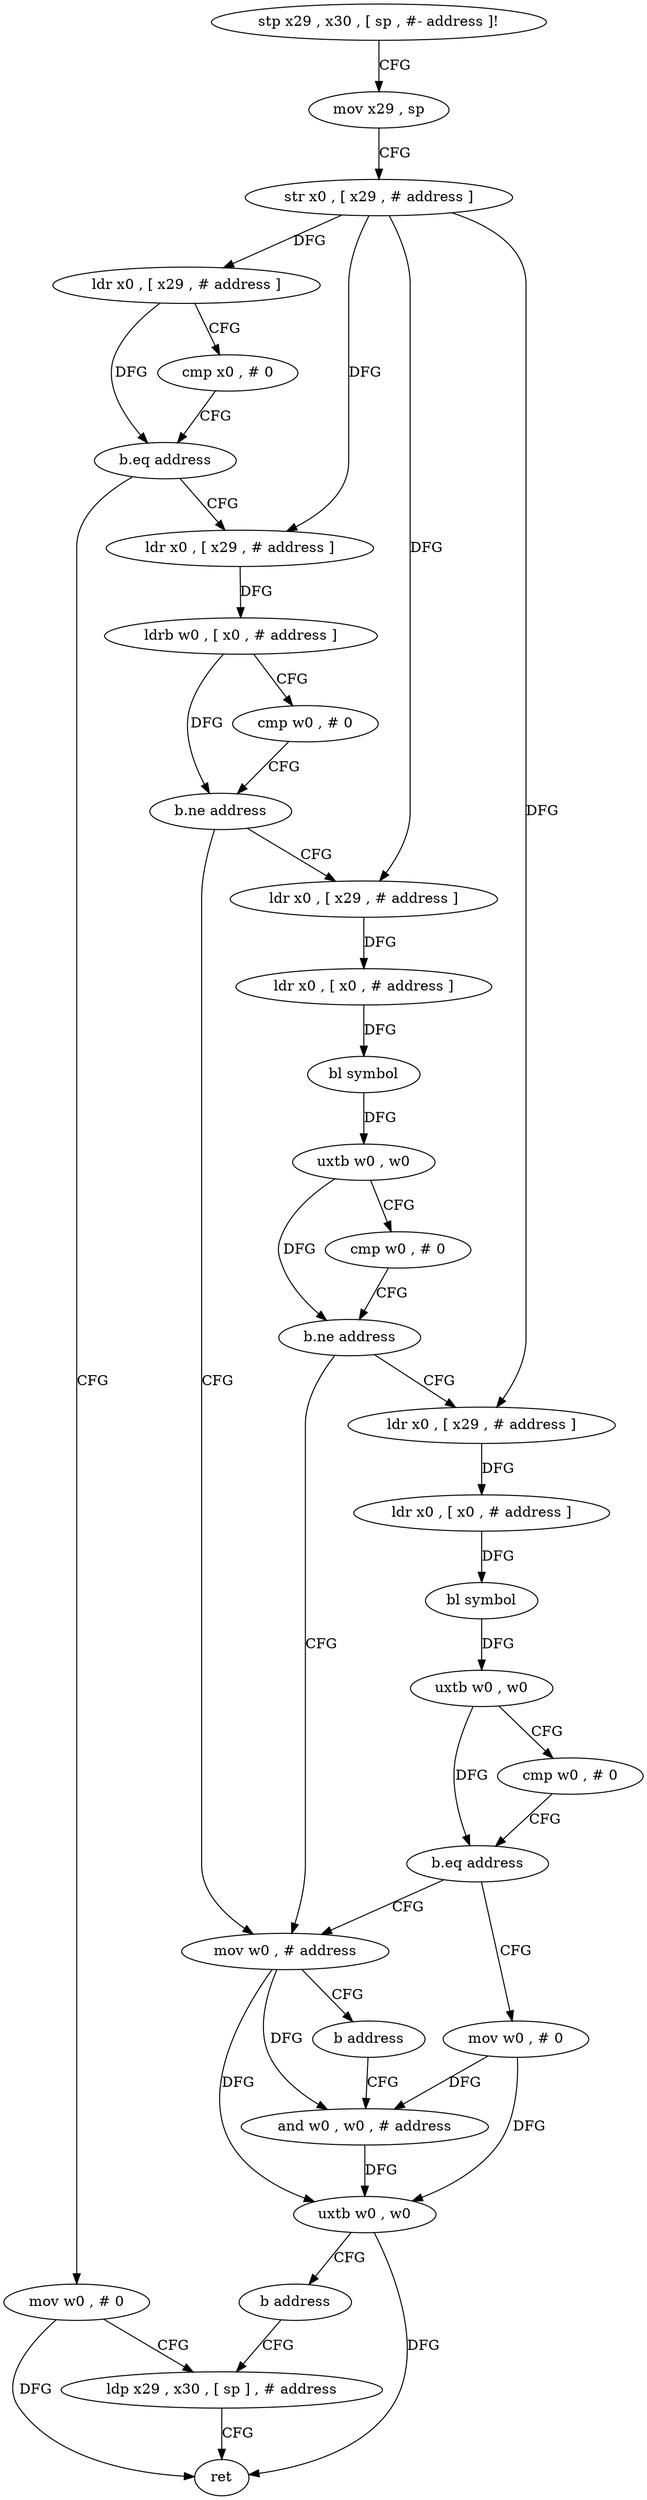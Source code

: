 digraph "func" {
"4230704" [label = "stp x29 , x30 , [ sp , #- address ]!" ]
"4230708" [label = "mov x29 , sp" ]
"4230712" [label = "str x0 , [ x29 , # address ]" ]
"4230716" [label = "ldr x0 , [ x29 , # address ]" ]
"4230720" [label = "cmp x0 , # 0" ]
"4230724" [label = "b.eq address" ]
"4230816" [label = "mov w0 , # 0" ]
"4230728" [label = "ldr x0 , [ x29 , # address ]" ]
"4230820" [label = "ldp x29 , x30 , [ sp ] , # address" ]
"4230732" [label = "ldrb w0 , [ x0 , # address ]" ]
"4230736" [label = "cmp w0 , # 0" ]
"4230740" [label = "b.ne address" ]
"4230792" [label = "mov w0 , # address" ]
"4230744" [label = "ldr x0 , [ x29 , # address ]" ]
"4230796" [label = "b address" ]
"4230804" [label = "and w0 , w0 , # address" ]
"4230748" [label = "ldr x0 , [ x0 , # address ]" ]
"4230752" [label = "bl symbol" ]
"4230756" [label = "uxtb w0 , w0" ]
"4230760" [label = "cmp w0 , # 0" ]
"4230764" [label = "b.ne address" ]
"4230768" [label = "ldr x0 , [ x29 , # address ]" ]
"4230808" [label = "uxtb w0 , w0" ]
"4230812" [label = "b address" ]
"4230772" [label = "ldr x0 , [ x0 , # address ]" ]
"4230776" [label = "bl symbol" ]
"4230780" [label = "uxtb w0 , w0" ]
"4230784" [label = "cmp w0 , # 0" ]
"4230788" [label = "b.eq address" ]
"4230800" [label = "mov w0 , # 0" ]
"4230824" [label = "ret" ]
"4230704" -> "4230708" [ label = "CFG" ]
"4230708" -> "4230712" [ label = "CFG" ]
"4230712" -> "4230716" [ label = "DFG" ]
"4230712" -> "4230728" [ label = "DFG" ]
"4230712" -> "4230744" [ label = "DFG" ]
"4230712" -> "4230768" [ label = "DFG" ]
"4230716" -> "4230720" [ label = "CFG" ]
"4230716" -> "4230724" [ label = "DFG" ]
"4230720" -> "4230724" [ label = "CFG" ]
"4230724" -> "4230816" [ label = "CFG" ]
"4230724" -> "4230728" [ label = "CFG" ]
"4230816" -> "4230820" [ label = "CFG" ]
"4230816" -> "4230824" [ label = "DFG" ]
"4230728" -> "4230732" [ label = "DFG" ]
"4230820" -> "4230824" [ label = "CFG" ]
"4230732" -> "4230736" [ label = "CFG" ]
"4230732" -> "4230740" [ label = "DFG" ]
"4230736" -> "4230740" [ label = "CFG" ]
"4230740" -> "4230792" [ label = "CFG" ]
"4230740" -> "4230744" [ label = "CFG" ]
"4230792" -> "4230796" [ label = "CFG" ]
"4230792" -> "4230804" [ label = "DFG" ]
"4230792" -> "4230808" [ label = "DFG" ]
"4230744" -> "4230748" [ label = "DFG" ]
"4230796" -> "4230804" [ label = "CFG" ]
"4230804" -> "4230808" [ label = "DFG" ]
"4230748" -> "4230752" [ label = "DFG" ]
"4230752" -> "4230756" [ label = "DFG" ]
"4230756" -> "4230760" [ label = "CFG" ]
"4230756" -> "4230764" [ label = "DFG" ]
"4230760" -> "4230764" [ label = "CFG" ]
"4230764" -> "4230792" [ label = "CFG" ]
"4230764" -> "4230768" [ label = "CFG" ]
"4230768" -> "4230772" [ label = "DFG" ]
"4230808" -> "4230812" [ label = "CFG" ]
"4230808" -> "4230824" [ label = "DFG" ]
"4230812" -> "4230820" [ label = "CFG" ]
"4230772" -> "4230776" [ label = "DFG" ]
"4230776" -> "4230780" [ label = "DFG" ]
"4230780" -> "4230784" [ label = "CFG" ]
"4230780" -> "4230788" [ label = "DFG" ]
"4230784" -> "4230788" [ label = "CFG" ]
"4230788" -> "4230800" [ label = "CFG" ]
"4230788" -> "4230792" [ label = "CFG" ]
"4230800" -> "4230804" [ label = "DFG" ]
"4230800" -> "4230808" [ label = "DFG" ]
}
